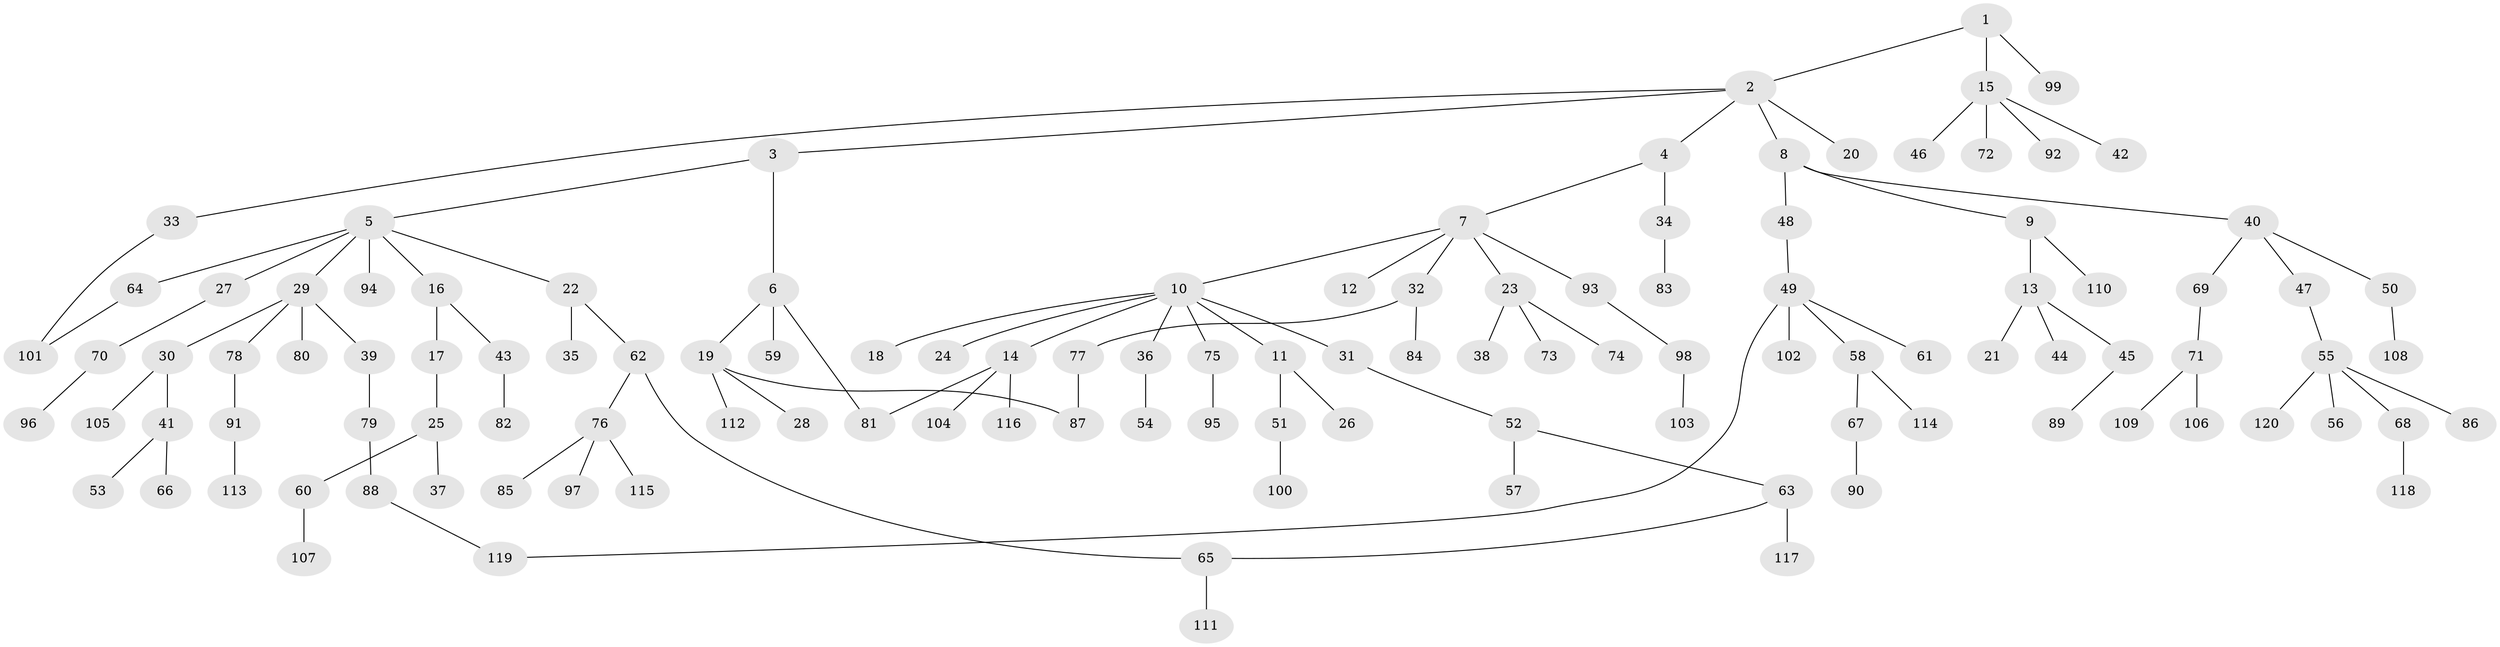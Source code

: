 // Generated by graph-tools (version 1.1) at 2025/25/03/09/25 03:25:34]
// undirected, 120 vertices, 124 edges
graph export_dot {
graph [start="1"]
  node [color=gray90,style=filled];
  1;
  2;
  3;
  4;
  5;
  6;
  7;
  8;
  9;
  10;
  11;
  12;
  13;
  14;
  15;
  16;
  17;
  18;
  19;
  20;
  21;
  22;
  23;
  24;
  25;
  26;
  27;
  28;
  29;
  30;
  31;
  32;
  33;
  34;
  35;
  36;
  37;
  38;
  39;
  40;
  41;
  42;
  43;
  44;
  45;
  46;
  47;
  48;
  49;
  50;
  51;
  52;
  53;
  54;
  55;
  56;
  57;
  58;
  59;
  60;
  61;
  62;
  63;
  64;
  65;
  66;
  67;
  68;
  69;
  70;
  71;
  72;
  73;
  74;
  75;
  76;
  77;
  78;
  79;
  80;
  81;
  82;
  83;
  84;
  85;
  86;
  87;
  88;
  89;
  90;
  91;
  92;
  93;
  94;
  95;
  96;
  97;
  98;
  99;
  100;
  101;
  102;
  103;
  104;
  105;
  106;
  107;
  108;
  109;
  110;
  111;
  112;
  113;
  114;
  115;
  116;
  117;
  118;
  119;
  120;
  1 -- 2;
  1 -- 15;
  1 -- 99;
  2 -- 3;
  2 -- 4;
  2 -- 8;
  2 -- 20;
  2 -- 33;
  3 -- 5;
  3 -- 6;
  4 -- 7;
  4 -- 34;
  5 -- 16;
  5 -- 22;
  5 -- 27;
  5 -- 29;
  5 -- 64;
  5 -- 94;
  6 -- 19;
  6 -- 59;
  6 -- 81;
  7 -- 10;
  7 -- 12;
  7 -- 23;
  7 -- 32;
  7 -- 93;
  8 -- 9;
  8 -- 40;
  8 -- 48;
  9 -- 13;
  9 -- 110;
  10 -- 11;
  10 -- 14;
  10 -- 18;
  10 -- 24;
  10 -- 31;
  10 -- 36;
  10 -- 75;
  11 -- 26;
  11 -- 51;
  13 -- 21;
  13 -- 44;
  13 -- 45;
  14 -- 104;
  14 -- 116;
  14 -- 81;
  15 -- 42;
  15 -- 46;
  15 -- 72;
  15 -- 92;
  16 -- 17;
  16 -- 43;
  17 -- 25;
  19 -- 28;
  19 -- 112;
  19 -- 87;
  22 -- 35;
  22 -- 62;
  23 -- 38;
  23 -- 73;
  23 -- 74;
  25 -- 37;
  25 -- 60;
  27 -- 70;
  29 -- 30;
  29 -- 39;
  29 -- 78;
  29 -- 80;
  30 -- 41;
  30 -- 105;
  31 -- 52;
  32 -- 77;
  32 -- 84;
  33 -- 101;
  34 -- 83;
  36 -- 54;
  39 -- 79;
  40 -- 47;
  40 -- 50;
  40 -- 69;
  41 -- 53;
  41 -- 66;
  43 -- 82;
  45 -- 89;
  47 -- 55;
  48 -- 49;
  49 -- 58;
  49 -- 61;
  49 -- 102;
  49 -- 119;
  50 -- 108;
  51 -- 100;
  52 -- 57;
  52 -- 63;
  55 -- 56;
  55 -- 68;
  55 -- 86;
  55 -- 120;
  58 -- 67;
  58 -- 114;
  60 -- 107;
  62 -- 65;
  62 -- 76;
  63 -- 117;
  63 -- 65;
  64 -- 101;
  65 -- 111;
  67 -- 90;
  68 -- 118;
  69 -- 71;
  70 -- 96;
  71 -- 106;
  71 -- 109;
  75 -- 95;
  76 -- 85;
  76 -- 97;
  76 -- 115;
  77 -- 87;
  78 -- 91;
  79 -- 88;
  88 -- 119;
  91 -- 113;
  93 -- 98;
  98 -- 103;
}
